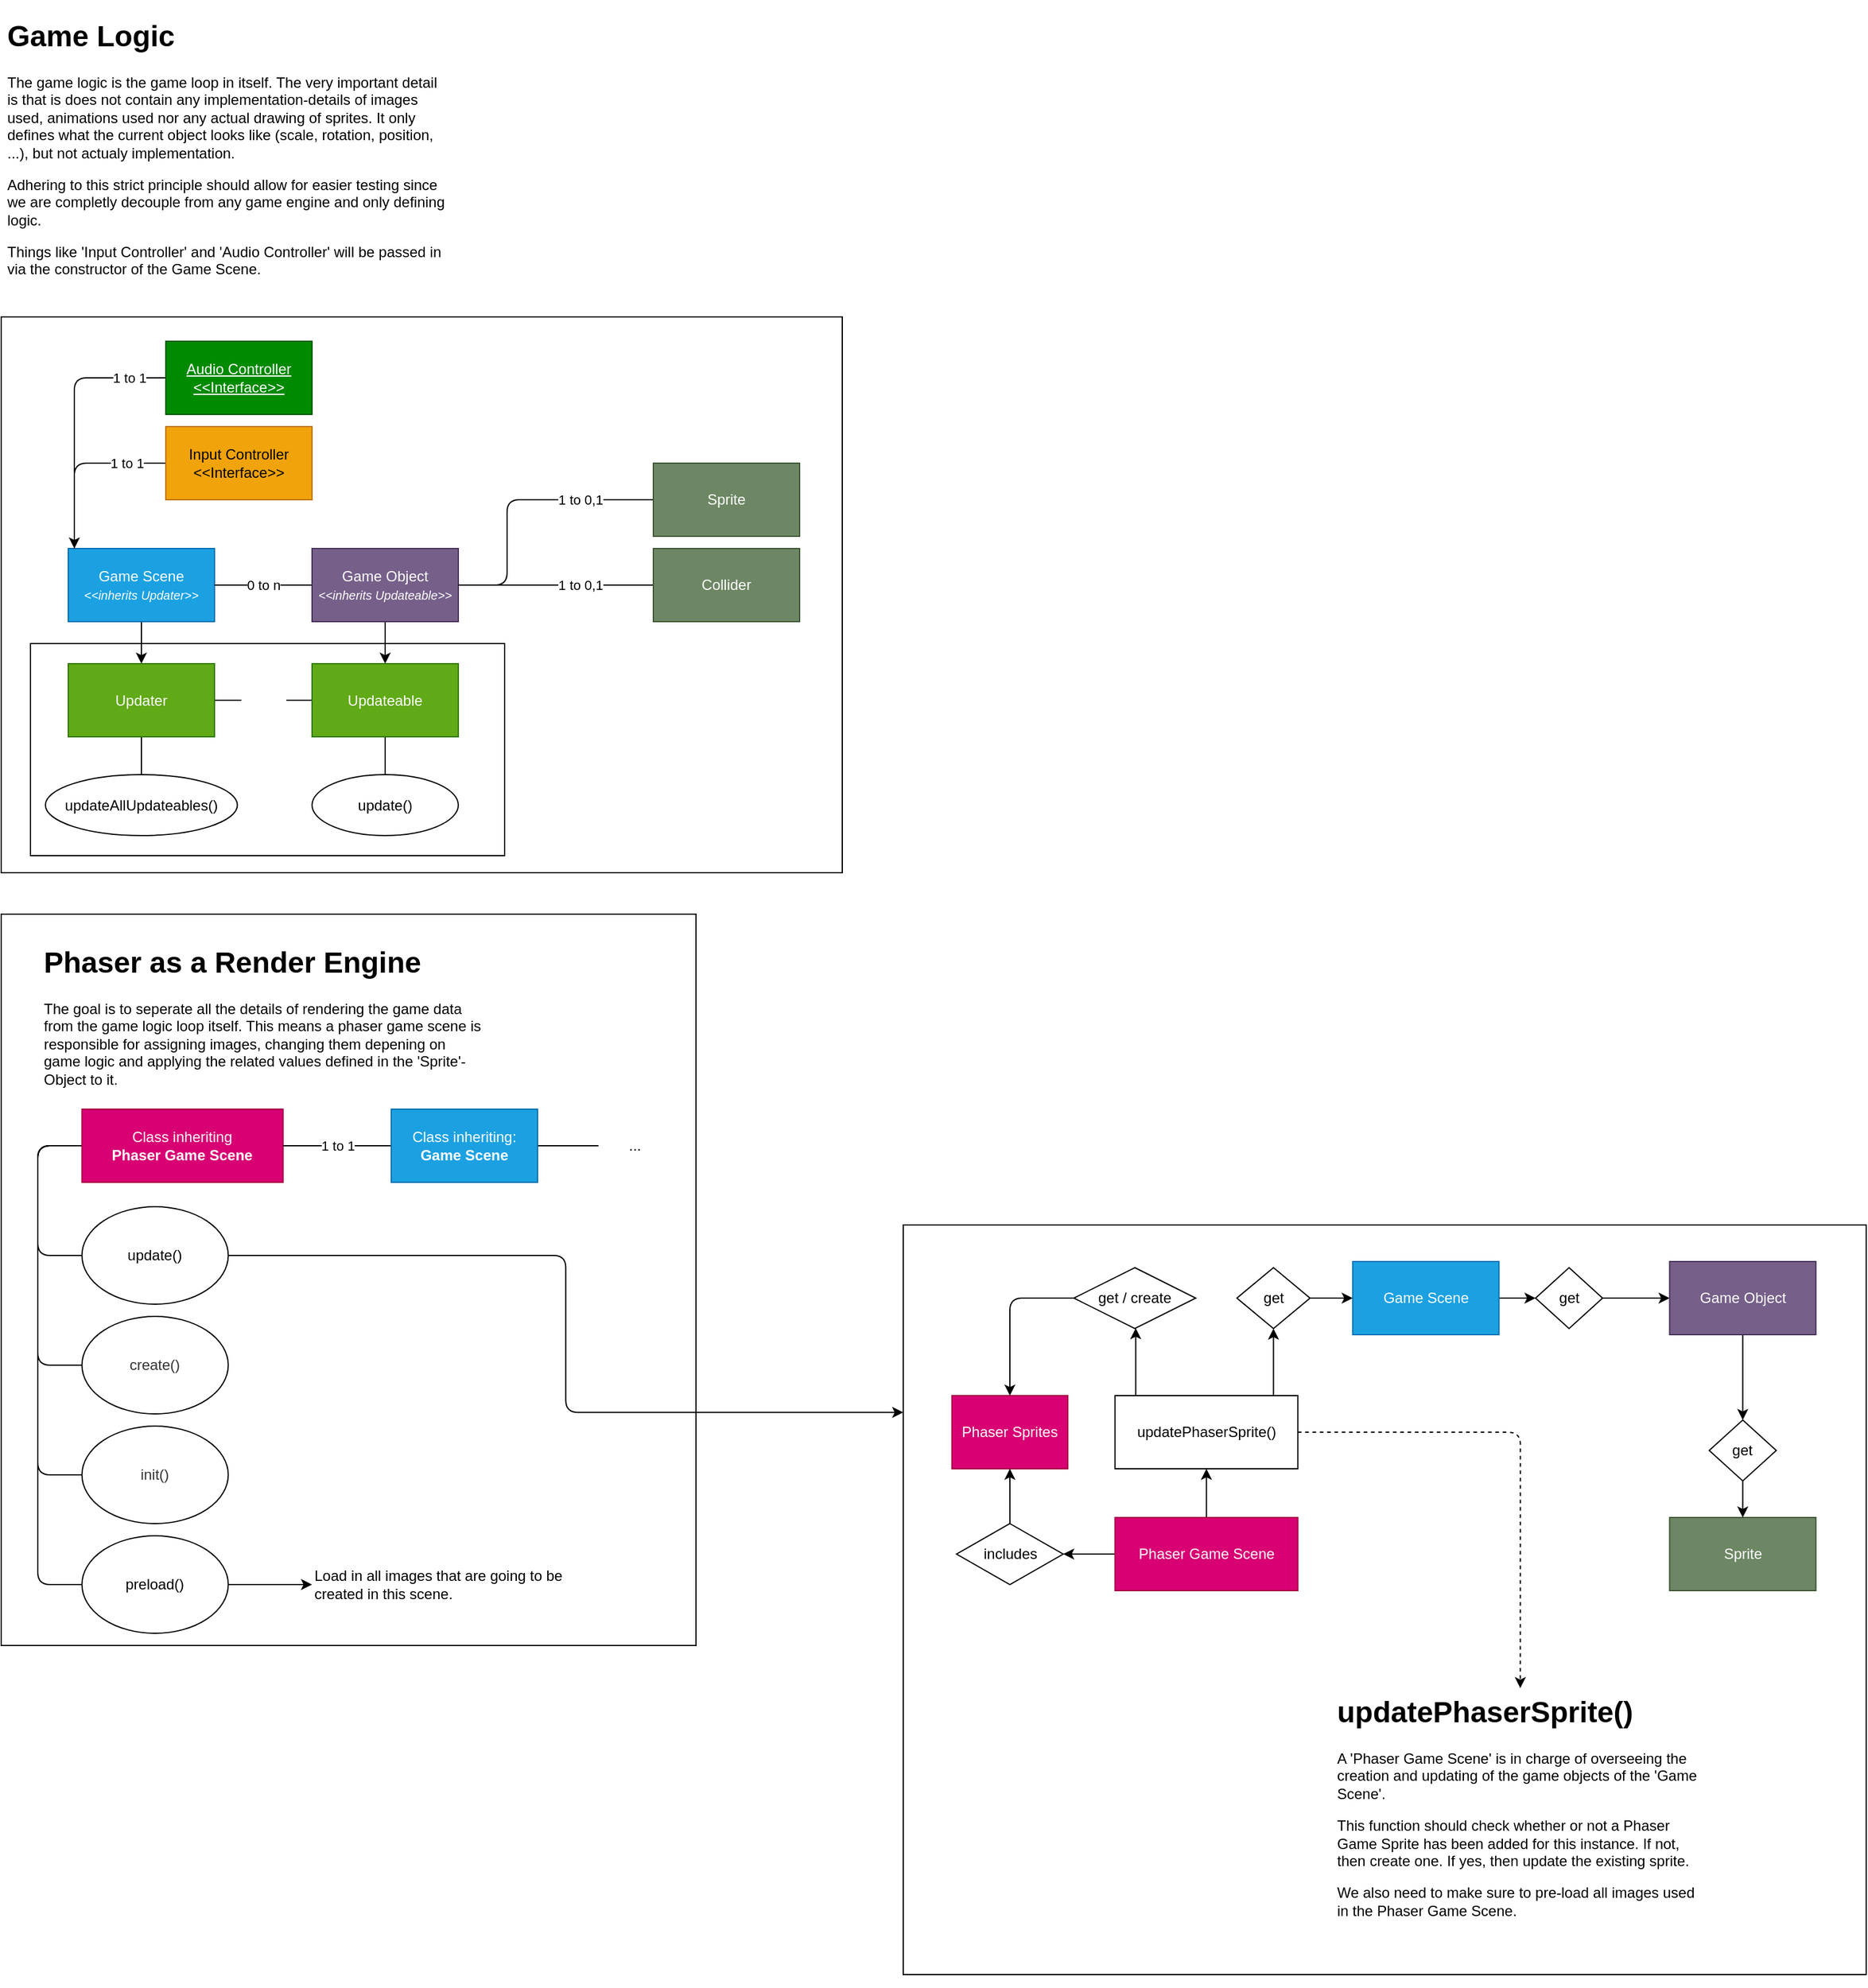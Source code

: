 <mxfile>
    <diagram id="n-ERzUVuhNNmEEbhkrhK" name="Page-1">
        <mxGraphModel dx="638" dy="768" grid="0" gridSize="10" guides="1" tooltips="1" connect="1" arrows="1" fold="1" page="0" pageScale="1" pageWidth="850" pageHeight="1100" math="0" shadow="0">
            <root>
                <mxCell id="0"/>
                <mxCell id="1" parent="0"/>
                <mxCell id="92" value="" style="rounded=0;whiteSpace=wrap;html=1;" vertex="1" parent="1">
                    <mxGeometry x="70" y="540" width="570" height="600" as="geometry"/>
                </mxCell>
                <mxCell id="91" value="" style="rounded=0;whiteSpace=wrap;html=1;" vertex="1" parent="1">
                    <mxGeometry x="70" y="50" width="690" height="456" as="geometry"/>
                </mxCell>
                <mxCell id="103" value="" style="rounded=0;whiteSpace=wrap;html=1;labelBorderColor=none;fontSize=10;fontColor=#FFFFFF;" vertex="1" parent="1">
                    <mxGeometry x="94" y="318" width="389" height="174" as="geometry"/>
                </mxCell>
                <mxCell id="79" value="" style="rounded=0;whiteSpace=wrap;html=1;" vertex="1" parent="1">
                    <mxGeometry x="810" y="795" width="790" height="615" as="geometry"/>
                </mxCell>
                <mxCell id="97" value="" style="edgeStyle=orthogonalEdgeStyle;html=1;fontColor=#333333;startArrow=none;startFill=0;endArrow=classic;endFill=1;" edge="1" parent="1" source="2" target="95">
                    <mxGeometry relative="1" as="geometry"/>
                </mxCell>
                <mxCell id="2" value="Game Scene&lt;br&gt;&lt;i&gt;&lt;font style=&quot;font-size: 10px;&quot;&gt;&amp;lt;&amp;lt;inherits Updater&amp;gt;&amp;gt;&lt;/font&gt;&lt;/i&gt;" style="rounded=0;whiteSpace=wrap;html=1;fillColor=#1ba1e2;strokeColor=#006EAF;fontColor=#ffffff;" vertex="1" parent="1">
                    <mxGeometry x="125" y="240" width="120" height="60" as="geometry"/>
                </mxCell>
                <mxCell id="9" value="0 to n" style="edgeStyle=none;html=1;entryX=1;entryY=0.5;entryDx=0;entryDy=0;startArrow=none;startFill=0;endArrow=none;endFill=0;" edge="1" parent="1" source="3" target="2">
                    <mxGeometry relative="1" as="geometry"/>
                </mxCell>
                <mxCell id="98" value="" style="edgeStyle=orthogonalEdgeStyle;html=1;fontColor=#333333;startArrow=none;startFill=0;endArrow=classic;endFill=1;" edge="1" parent="1" source="3" target="96">
                    <mxGeometry relative="1" as="geometry"/>
                </mxCell>
                <mxCell id="3" value="Game Object&lt;br&gt;&lt;i&gt;&lt;font style=&quot;font-size: 10px;&quot;&gt;&amp;lt;&amp;lt;inherits Updateable&amp;gt;&amp;gt;&lt;/font&gt;&lt;/i&gt;" style="rounded=0;whiteSpace=wrap;html=1;fillColor=#76608a;fontColor=#ffffff;strokeColor=#432D57;" vertex="1" parent="1">
                    <mxGeometry x="325" y="240" width="120" height="60" as="geometry"/>
                </mxCell>
                <mxCell id="6" value="1 to 0,1" style="edgeStyle=orthogonalEdgeStyle;html=1;entryX=1;entryY=0.5;entryDx=0;entryDy=0;endArrow=none;endFill=0;startArrow=none;startFill=0;" edge="1" parent="1" source="4" target="3">
                    <mxGeometry x="-0.478" relative="1" as="geometry">
                        <Array as="points">
                            <mxPoint x="485" y="200"/>
                            <mxPoint x="485" y="270"/>
                        </Array>
                        <mxPoint as="offset"/>
                    </mxGeometry>
                </mxCell>
                <mxCell id="4" value="Sprite" style="rounded=0;whiteSpace=wrap;html=1;fillColor=#6d8764;fontColor=#ffffff;strokeColor=#3A5431;" vertex="1" parent="1">
                    <mxGeometry x="605" y="170" width="120" height="60" as="geometry"/>
                </mxCell>
                <mxCell id="7" value="1 to 0,1" style="edgeStyle=orthogonalEdgeStyle;html=1;entryX=1;entryY=0.5;entryDx=0;entryDy=0;endArrow=none;endFill=0;startArrow=none;startFill=0;" edge="1" parent="1" source="5" target="3">
                    <mxGeometry x="-0.25" relative="1" as="geometry">
                        <Array as="points">
                            <mxPoint x="555" y="270"/>
                            <mxPoint x="555" y="270"/>
                        </Array>
                        <mxPoint as="offset"/>
                    </mxGeometry>
                </mxCell>
                <mxCell id="5" value="Collider" style="rounded=0;whiteSpace=wrap;html=1;fillColor=#6d8764;fontColor=#ffffff;strokeColor=#3A5431;" vertex="1" parent="1">
                    <mxGeometry x="605" y="240" width="120" height="60" as="geometry"/>
                </mxCell>
                <mxCell id="100" value="" style="edgeStyle=orthogonalEdgeStyle;html=1;fontSize=10;fontColor=#333333;startArrow=none;startFill=0;endArrow=none;endFill=0;" edge="1" parent="1" source="10" target="96">
                    <mxGeometry relative="1" as="geometry"/>
                </mxCell>
                <mxCell id="10" value="update()" style="ellipse;whiteSpace=wrap;html=1;" vertex="1" parent="1">
                    <mxGeometry x="325" y="425.5" width="120" height="50" as="geometry"/>
                </mxCell>
                <mxCell id="12" value="updateAllUpdateables()" style="ellipse;whiteSpace=wrap;html=1;" vertex="1" parent="1">
                    <mxGeometry x="106.25" y="425.5" width="157.5" height="50" as="geometry"/>
                </mxCell>
                <mxCell id="21" style="edgeStyle=orthogonalEdgeStyle;html=1;entryX=0;entryY=0.5;entryDx=0;entryDy=0;startArrow=none;startFill=0;endArrow=none;endFill=0;" edge="1" parent="1" source="14" target="17">
                    <mxGeometry relative="1" as="geometry">
                        <Array as="points">
                            <mxPoint x="100" y="730"/>
                            <mxPoint x="100" y="820"/>
                        </Array>
                    </mxGeometry>
                </mxCell>
                <mxCell id="22" style="edgeStyle=orthogonalEdgeStyle;html=1;entryX=0;entryY=0.5;entryDx=0;entryDy=0;startArrow=none;startFill=0;endArrow=none;endFill=0;" edge="1" parent="1" source="14" target="18">
                    <mxGeometry relative="1" as="geometry">
                        <Array as="points">
                            <mxPoint x="100" y="730"/>
                            <mxPoint x="100" y="910"/>
                        </Array>
                    </mxGeometry>
                </mxCell>
                <mxCell id="23" style="edgeStyle=orthogonalEdgeStyle;html=1;entryX=0;entryY=0.5;entryDx=0;entryDy=0;startArrow=none;startFill=0;endArrow=none;endFill=0;" edge="1" parent="1" source="14" target="19">
                    <mxGeometry relative="1" as="geometry">
                        <Array as="points">
                            <mxPoint x="100" y="730"/>
                            <mxPoint x="100" y="1000"/>
                        </Array>
                    </mxGeometry>
                </mxCell>
                <mxCell id="24" style="edgeStyle=orthogonalEdgeStyle;html=1;entryX=0;entryY=0.5;entryDx=0;entryDy=0;startArrow=none;startFill=0;endArrow=none;endFill=0;" edge="1" parent="1" source="14" target="20">
                    <mxGeometry relative="1" as="geometry">
                        <Array as="points">
                            <mxPoint x="100" y="730"/>
                            <mxPoint x="100" y="1090"/>
                        </Array>
                    </mxGeometry>
                </mxCell>
                <mxCell id="14" value="Class inheriting&lt;br&gt;&lt;b&gt;Phaser Game Scene&lt;br&gt;&lt;/b&gt;" style="rounded=0;whiteSpace=wrap;html=1;fillColor=#d80073;fontColor=#ffffff;strokeColor=#A50040;" vertex="1" parent="1">
                    <mxGeometry x="136.25" y="700" width="165" height="60" as="geometry"/>
                </mxCell>
                <mxCell id="16" value="1 to 1" style="edgeStyle=orthogonalEdgeStyle;html=1;startArrow=none;startFill=0;endArrow=none;endFill=0;" edge="1" parent="1" source="15" target="14">
                    <mxGeometry relative="1" as="geometry"/>
                </mxCell>
                <mxCell id="37" style="edgeStyle=orthogonalEdgeStyle;html=1;exitX=1;exitY=0.5;exitDx=0;exitDy=0;startArrow=none;startFill=0;endArrow=none;endFill=0;" edge="1" parent="1" source="15">
                    <mxGeometry relative="1" as="geometry">
                        <mxPoint x="560" y="730" as="targetPoint"/>
                    </mxGeometry>
                </mxCell>
                <mxCell id="15" value="Class inheriting:&lt;br&gt;&lt;b&gt;Game Scene&lt;/b&gt;" style="rounded=0;whiteSpace=wrap;html=1;fillColor=#1ba1e2;fontColor=#ffffff;strokeColor=#006EAF;" vertex="1" parent="1">
                    <mxGeometry x="390" y="700" width="120" height="60" as="geometry"/>
                </mxCell>
                <mxCell id="94" style="edgeStyle=orthogonalEdgeStyle;html=1;entryX=0;entryY=0.25;entryDx=0;entryDy=0;startArrow=none;startFill=0;endArrow=classic;endFill=1;" edge="1" parent="1" source="17" target="79">
                    <mxGeometry relative="1" as="geometry"/>
                </mxCell>
                <mxCell id="17" value="update()" style="ellipse;whiteSpace=wrap;html=1;" vertex="1" parent="1">
                    <mxGeometry x="136.25" y="780" width="120" height="80" as="geometry"/>
                </mxCell>
                <mxCell id="18" value="create()" style="ellipse;whiteSpace=wrap;html=1;labelBorderColor=none;fontColor=#333333;" vertex="1" parent="1">
                    <mxGeometry x="136.25" y="870" width="120" height="80" as="geometry"/>
                </mxCell>
                <mxCell id="19" value="init()" style="ellipse;whiteSpace=wrap;html=1;fontColor=#333333;" vertex="1" parent="1">
                    <mxGeometry x="136.25" y="960" width="120" height="80" as="geometry"/>
                </mxCell>
                <mxCell id="90" value="" style="edgeStyle=orthogonalEdgeStyle;html=1;startArrow=none;startFill=0;endArrow=classic;endFill=1;" edge="1" parent="1" source="20" target="89">
                    <mxGeometry relative="1" as="geometry"/>
                </mxCell>
                <mxCell id="20" value="preload()" style="ellipse;whiteSpace=wrap;html=1;" vertex="1" parent="1">
                    <mxGeometry x="136.25" y="1050" width="120" height="80" as="geometry"/>
                </mxCell>
                <mxCell id="25" value="&lt;h1&gt;Phaser as a Render Engine&lt;/h1&gt;&lt;p&gt;The goal is to seperate all the details of rendering the game data from the game logic loop itself. This means a phaser game scene is responsible for assigning images, changing them depening on game logic and applying the related values defined in the 'Sprite'-Object to it.&lt;/p&gt;" style="text;html=1;strokeColor=none;fillColor=none;spacing=5;spacingTop=-20;whiteSpace=wrap;overflow=hidden;rounded=0;" vertex="1" parent="1">
                    <mxGeometry x="100" y="560" width="370" height="130" as="geometry"/>
                </mxCell>
                <mxCell id="27" value="&lt;h1&gt;Game Logic&lt;/h1&gt;&lt;p&gt;The game logic is the game loop in itself. The very important detail is that is does not contain any implementation-details of images used, animations used nor any actual drawing of sprites. It only defines what the current object looks like (scale, rotation, position, ...), but not actualy implementation.&lt;/p&gt;&lt;p&gt;Adhering to this strict principle should allow for easier testing since we are completly decouple from any game engine and only defining logic.&lt;/p&gt;&lt;p&gt;Things like 'Input Controller' and 'Audio Controller' will be passed in via the constructor of the Game Scene.&lt;br&gt;&lt;/p&gt;" style="text;html=1;strokeColor=none;fillColor=none;spacing=5;spacingTop=-20;whiteSpace=wrap;overflow=hidden;rounded=0;" vertex="1" parent="1">
                    <mxGeometry x="70" y="-200" width="370" height="230" as="geometry"/>
                </mxCell>
                <mxCell id="33" value="1 to 1" style="edgeStyle=orthogonalEdgeStyle;html=1;startArrow=none;startFill=0;endArrow=none;endFill=0;" edge="1" parent="1" source="32">
                    <mxGeometry x="-0.556" relative="1" as="geometry">
                        <mxPoint x="130" y="240" as="targetPoint"/>
                        <Array as="points">
                            <mxPoint x="130" y="170"/>
                            <mxPoint x="130" y="240"/>
                        </Array>
                        <mxPoint as="offset"/>
                    </mxGeometry>
                </mxCell>
                <mxCell id="32" value="Input Controller&lt;br&gt;&amp;lt;&amp;lt;Interface&amp;gt;&amp;gt;" style="rounded=0;whiteSpace=wrap;html=1;fillColor=#f0a30a;fontColor=#000000;strokeColor=#BD7000;" vertex="1" parent="1">
                    <mxGeometry x="205" y="140" width="120" height="60" as="geometry"/>
                </mxCell>
                <mxCell id="38" value="..." style="text;html=1;strokeColor=none;fillColor=none;align=center;verticalAlign=middle;whiteSpace=wrap;rounded=0;" vertex="1" parent="1">
                    <mxGeometry x="560" y="715" width="60" height="30" as="geometry"/>
                </mxCell>
                <mxCell id="67" value="" style="edgeStyle=orthogonalEdgeStyle;html=1;startArrow=none;startFill=0;endArrow=classic;endFill=1;" edge="1" parent="1" source="41" target="65">
                    <mxGeometry relative="1" as="geometry"/>
                </mxCell>
                <mxCell id="75" value="" style="edgeStyle=orthogonalEdgeStyle;html=1;startArrow=none;startFill=0;endArrow=classic;endFill=1;" edge="1" parent="1" source="41" target="74">
                    <mxGeometry relative="1" as="geometry"/>
                </mxCell>
                <mxCell id="41" value="Phaser Game Scene" style="rounded=0;whiteSpace=wrap;html=1;fillColor=#d80073;fontColor=#ffffff;strokeColor=#A50040;" vertex="1" parent="1">
                    <mxGeometry x="983.75" y="1035" width="150" height="60" as="geometry"/>
                </mxCell>
                <mxCell id="43" value="Sprite" style="rounded=0;whiteSpace=wrap;html=1;fillColor=#6d8764;fontColor=#ffffff;strokeColor=#3A5431;" vertex="1" parent="1">
                    <mxGeometry x="1438.75" y="1035" width="120" height="60" as="geometry"/>
                </mxCell>
                <mxCell id="59" value="" style="edgeStyle=orthogonalEdgeStyle;html=1;startArrow=none;startFill=0;endArrow=classic;endFill=1;" edge="1" parent="1" source="46" target="58">
                    <mxGeometry relative="1" as="geometry"/>
                </mxCell>
                <mxCell id="46" value="Game Scene" style="rounded=0;whiteSpace=wrap;html=1;fillColor=#1ba1e2;fontColor=#ffffff;strokeColor=#006EAF;" vertex="1" parent="1">
                    <mxGeometry x="1178.75" y="825" width="120" height="60" as="geometry"/>
                </mxCell>
                <mxCell id="52" style="edgeStyle=orthogonalEdgeStyle;html=1;entryX=0;entryY=0.5;entryDx=0;entryDy=0;startArrow=none;startFill=0;endArrow=classic;endFill=1;" edge="1" parent="1" source="50" target="46">
                    <mxGeometry relative="1" as="geometry"/>
                </mxCell>
                <mxCell id="50" value="get" style="rhombus;whiteSpace=wrap;html=1;" vertex="1" parent="1">
                    <mxGeometry x="1083.75" y="830" width="60" height="50" as="geometry"/>
                </mxCell>
                <mxCell id="56" value="" style="edgeStyle=orthogonalEdgeStyle;html=1;startArrow=none;startFill=0;endArrow=classic;endFill=1;" edge="1" parent="1" source="54" target="43">
                    <mxGeometry relative="1" as="geometry"/>
                </mxCell>
                <mxCell id="54" value="get" style="rhombus;whiteSpace=wrap;html=1;" vertex="1" parent="1">
                    <mxGeometry x="1471.25" y="955" width="55" height="50" as="geometry"/>
                </mxCell>
                <mxCell id="62" value="" style="edgeStyle=orthogonalEdgeStyle;html=1;startArrow=none;startFill=0;endArrow=classic;endFill=1;" edge="1" parent="1" source="58" target="60">
                    <mxGeometry relative="1" as="geometry"/>
                </mxCell>
                <mxCell id="58" value="get" style="rhombus;whiteSpace=wrap;html=1;" vertex="1" parent="1">
                    <mxGeometry x="1328.75" y="830" width="55" height="50" as="geometry"/>
                </mxCell>
                <mxCell id="63" value="" style="edgeStyle=orthogonalEdgeStyle;html=1;startArrow=none;startFill=0;endArrow=classic;endFill=1;" edge="1" parent="1" source="60" target="54">
                    <mxGeometry relative="1" as="geometry"/>
                </mxCell>
                <mxCell id="60" value="Game Object" style="rounded=0;whiteSpace=wrap;html=1;fillColor=#76608a;fontColor=#ffffff;strokeColor=#432D57;" vertex="1" parent="1">
                    <mxGeometry x="1438.75" y="825" width="120" height="60" as="geometry"/>
                </mxCell>
                <mxCell id="66" style="edgeStyle=orthogonalEdgeStyle;html=1;entryX=0.5;entryY=1;entryDx=0;entryDy=0;startArrow=none;startFill=0;endArrow=classic;endFill=1;" edge="1" parent="1" source="65" target="50">
                    <mxGeometry relative="1" as="geometry">
                        <Array as="points">
                            <mxPoint x="1113.75" y="915"/>
                            <mxPoint x="1113.75" y="915"/>
                        </Array>
                    </mxGeometry>
                </mxCell>
                <mxCell id="70" style="edgeStyle=orthogonalEdgeStyle;html=1;startArrow=none;startFill=0;endArrow=classic;endFill=1;" edge="1" parent="1" source="65" target="68">
                    <mxGeometry relative="1" as="geometry">
                        <Array as="points">
                            <mxPoint x="1000.75" y="915"/>
                            <mxPoint x="1000.75" y="915"/>
                        </Array>
                    </mxGeometry>
                </mxCell>
                <mxCell id="87" style="edgeStyle=orthogonalEdgeStyle;html=1;startArrow=none;startFill=0;endArrow=classic;endFill=1;align=center;entryX=0.5;entryY=0;entryDx=0;entryDy=0;dashed=1;" edge="1" parent="1" source="65" target="88">
                    <mxGeometry relative="1" as="geometry">
                        <mxPoint x="1260" y="1205" as="targetPoint"/>
                    </mxGeometry>
                </mxCell>
                <mxCell id="65" value="updatePhaserSprite()" style="rounded=0;whiteSpace=wrap;html=1;" vertex="1" parent="1">
                    <mxGeometry x="983.75" y="935" width="150" height="60" as="geometry"/>
                </mxCell>
                <mxCell id="77" style="edgeStyle=orthogonalEdgeStyle;html=1;startArrow=none;startFill=0;endArrow=classic;endFill=1;" edge="1" parent="1" source="68" target="71">
                    <mxGeometry relative="1" as="geometry"/>
                </mxCell>
                <mxCell id="68" value="get / create" style="rhombus;whiteSpace=wrap;html=1;" vertex="1" parent="1">
                    <mxGeometry x="950" y="830" width="100" height="50" as="geometry"/>
                </mxCell>
                <mxCell id="71" value="Phaser Sprites" style="rounded=0;whiteSpace=wrap;html=1;fillColor=#d80073;fontColor=#ffffff;strokeColor=#A50040;" vertex="1" parent="1">
                    <mxGeometry x="850" y="935" width="95" height="60" as="geometry"/>
                </mxCell>
                <mxCell id="76" value="" style="edgeStyle=orthogonalEdgeStyle;html=1;startArrow=none;startFill=0;endArrow=classic;endFill=1;" edge="1" parent="1" source="74" target="71">
                    <mxGeometry relative="1" as="geometry"/>
                </mxCell>
                <mxCell id="74" value="includes" style="rhombus;whiteSpace=wrap;html=1;" vertex="1" parent="1">
                    <mxGeometry x="853.75" y="1040" width="87.5" height="50" as="geometry"/>
                </mxCell>
                <mxCell id="86" value="1 to 1" style="edgeStyle=orthogonalEdgeStyle;html=1;startArrow=none;startFill=0;endArrow=classic;endFill=1;" edge="1" parent="1" source="83">
                    <mxGeometry x="-0.721" relative="1" as="geometry">
                        <mxPoint x="130" y="240" as="targetPoint"/>
                        <Array as="points">
                            <mxPoint x="130" y="100"/>
                        </Array>
                        <mxPoint as="offset"/>
                    </mxGeometry>
                </mxCell>
                <mxCell id="83" value="Audio Controller&lt;br&gt;&amp;lt;&amp;lt;Interface&amp;gt;&amp;gt;" style="rounded=0;whiteSpace=wrap;html=1;fillColor=#008a00;fontColor=#ffffff;strokeColor=#005700;fontStyle=4" vertex="1" parent="1">
                    <mxGeometry x="205" y="70" width="120" height="60" as="geometry"/>
                </mxCell>
                <mxCell id="88" value="&lt;h1&gt;updatePhaserSprite()&lt;/h1&gt;&lt;p&gt;A 'Phaser Game Scene' is in charge of overseeing the creation and updating of the game objects of the 'Game Scene'.&lt;br&gt;&lt;/p&gt;&lt;p&gt;This function should check whether or not a Phaser Game Sprite has been added for this instance. If not, then create one. If yes, then update the existing sprite.&lt;/p&gt;&lt;p&gt;We also need to make sure to pre-load all images used in the Phaser Game Scene.&lt;/p&gt;" style="text;html=1;strokeColor=none;fillColor=none;spacing=5;spacingTop=-20;whiteSpace=wrap;overflow=hidden;rounded=0;" vertex="1" parent="1">
                    <mxGeometry x="1161.25" y="1175" width="310" height="245" as="geometry"/>
                </mxCell>
                <mxCell id="89" value="Load in all images that are going to be created in this scene." style="text;html=1;strokeColor=none;fillColor=none;align=left;verticalAlign=middle;whiteSpace=wrap;rounded=0;" vertex="1" parent="1">
                    <mxGeometry x="325" y="1075" width="235" height="30" as="geometry"/>
                </mxCell>
                <mxCell id="101" value="&lt;font color=&quot;#ffffff&quot;&gt;1 to 0, n&lt;/font&gt;" style="edgeStyle=orthogonalEdgeStyle;html=1;fontSize=10;fontColor=#333333;startArrow=none;startFill=0;endArrow=none;endFill=0;" edge="1" parent="1" source="95" target="96">
                    <mxGeometry relative="1" as="geometry"/>
                </mxCell>
                <mxCell id="102" value="" style="edgeStyle=orthogonalEdgeStyle;html=1;fontSize=10;fontColor=#FFFFFF;startArrow=none;startFill=0;endArrow=none;endFill=0;" edge="1" parent="1" source="95" target="12">
                    <mxGeometry relative="1" as="geometry"/>
                </mxCell>
                <mxCell id="95" value="Updater" style="rounded=0;whiteSpace=wrap;html=1;labelBorderColor=none;fontColor=#ffffff;fillColor=#60a917;strokeColor=#2D7600;" vertex="1" parent="1">
                    <mxGeometry x="125" y="334.5" width="120" height="60" as="geometry"/>
                </mxCell>
                <mxCell id="96" value="Updateable" style="rounded=0;whiteSpace=wrap;html=1;labelBorderColor=none;fontColor=#ffffff;fillColor=#60a917;strokeColor=#2D7600;" vertex="1" parent="1">
                    <mxGeometry x="325" y="334.5" width="120" height="60" as="geometry"/>
                </mxCell>
            </root>
        </mxGraphModel>
    </diagram>
</mxfile>